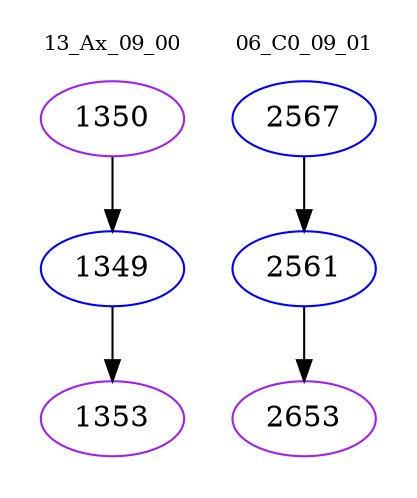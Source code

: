 digraph{
subgraph cluster_0 {
color = white
label = "13_Ax_09_00";
fontsize=10;
T0_1350 [label="1350", color="purple"]
T0_1350 -> T0_1349 [color="black"]
T0_1349 [label="1349", color="blue"]
T0_1349 -> T0_1353 [color="black"]
T0_1353 [label="1353", color="purple"]
}
subgraph cluster_1 {
color = white
label = "06_C0_09_01";
fontsize=10;
T1_2567 [label="2567", color="blue"]
T1_2567 -> T1_2561 [color="black"]
T1_2561 [label="2561", color="blue"]
T1_2561 -> T1_2653 [color="black"]
T1_2653 [label="2653", color="purple"]
}
}
